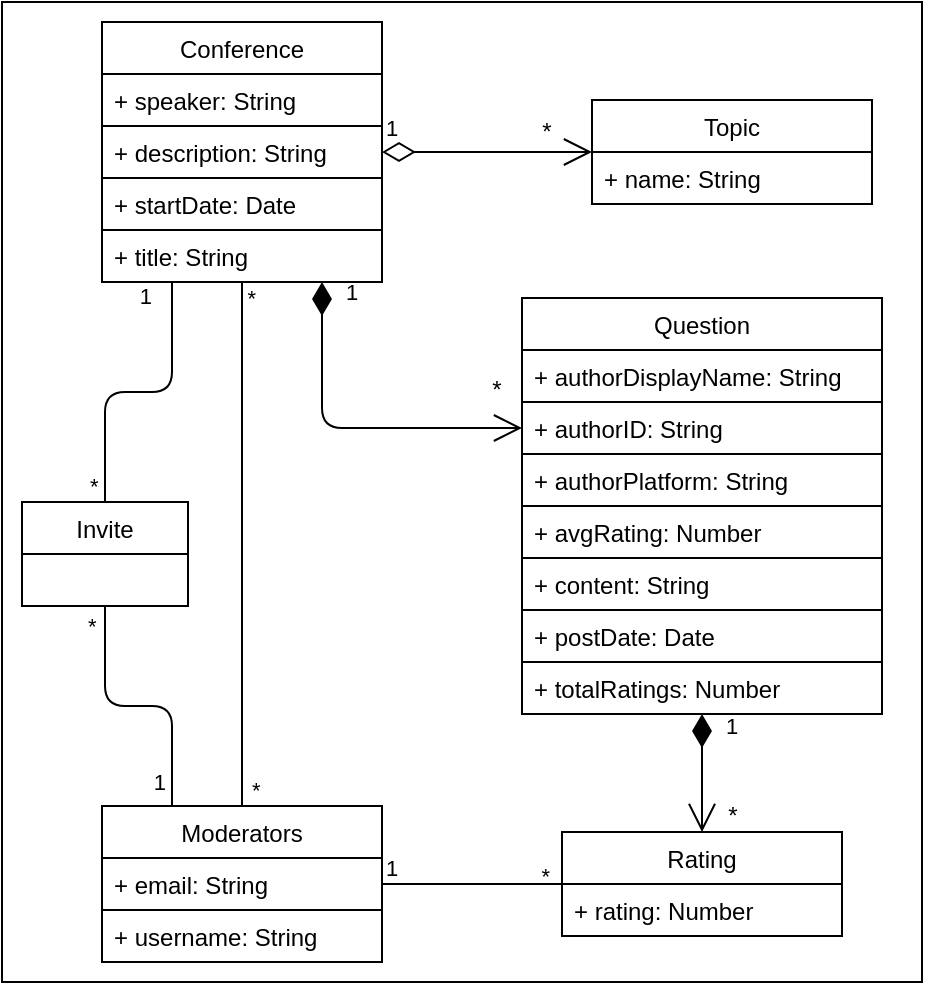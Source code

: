 <mxfile version="13.10.0" type="embed">
    <diagram id="NQPIBU51N4r4HcMWRRt7" name="Page-1">
        <mxGraphModel dx="828" dy="617" grid="1" gridSize="10" guides="1" tooltips="1" connect="1" arrows="1" fold="1" page="0" pageScale="1" pageWidth="800" pageHeight="600" background="#ffffff" math="0" shadow="0">
            <root>
                <mxCell id="0"/>
                <mxCell id="1" parent="0"/>
                <mxCell id="64" value="" style="rounded=0;whiteSpace=wrap;html=1;" vertex="1" parent="1">
                    <mxGeometry x="40" y="90" width="460" height="490" as="geometry"/>
                </mxCell>
                <mxCell id="36" value="Rating" style="swimlane;fontStyle=0;childLayout=stackLayout;horizontal=1;startSize=26;fillColor=none;horizontalStack=0;resizeParent=1;resizeParentMax=0;resizeLast=0;collapsible=1;marginBottom=0;labelBackgroundColor=none;fontColor=#000000;strokeColor=#000000;" parent="1" vertex="1">
                    <mxGeometry x="320" y="505" width="140" height="52" as="geometry"/>
                </mxCell>
                <mxCell id="38" value="+ rating: Number" style="text;strokeColor=#000000;fillColor=none;align=left;verticalAlign=top;spacingLeft=4;spacingRight=4;overflow=hidden;rotatable=0;points=[[0,0.5],[1,0.5]];portConstraint=eastwest;fontColor=#000000;" parent="36" vertex="1">
                    <mxGeometry y="26" width="140" height="26" as="geometry"/>
                </mxCell>
                <mxCell id="10" value="Conference" style="swimlane;fontStyle=0;childLayout=stackLayout;horizontal=1;startSize=26;fillColor=none;horizontalStack=0;resizeParent=1;resizeParentMax=0;resizeLast=0;collapsible=1;marginBottom=0;labelBackgroundColor=none;fontColor=#000000;strokeColor=#000000;" parent="1" vertex="1">
                    <mxGeometry x="90" y="100" width="140" height="130" as="geometry">
                        <mxRectangle x="90" y="100" width="90" height="26" as="alternateBounds"/>
                    </mxGeometry>
                </mxCell>
                <mxCell id="11" value="+ speaker: String" style="text;strokeColor=#000000;fillColor=none;align=left;verticalAlign=top;spacingLeft=4;spacingRight=4;overflow=hidden;rotatable=0;points=[[0,0.5],[1,0.5]];portConstraint=eastwest;fontColor=#000000;" parent="10" vertex="1">
                    <mxGeometry y="26" width="140" height="26" as="geometry"/>
                </mxCell>
                <mxCell id="12" value="+ description: String" style="text;strokeColor=#000000;fillColor=none;align=left;verticalAlign=top;spacingLeft=4;spacingRight=4;overflow=hidden;rotatable=0;points=[[0,0.5],[1,0.5]];portConstraint=eastwest;fontColor=#000000;" parent="10" vertex="1">
                    <mxGeometry y="52" width="140" height="26" as="geometry"/>
                </mxCell>
                <mxCell id="13" value="+ startDate: Date" style="text;strokeColor=#000000;fillColor=none;align=left;verticalAlign=top;spacingLeft=4;spacingRight=4;overflow=hidden;rotatable=0;points=[[0,0.5],[1,0.5]];portConstraint=eastwest;fontColor=#000000;" parent="10" vertex="1">
                    <mxGeometry y="78" width="140" height="26" as="geometry"/>
                </mxCell>
                <mxCell id="17" value="+ title: String" style="text;strokeColor=#000000;fillColor=none;align=left;verticalAlign=top;spacingLeft=4;spacingRight=4;overflow=hidden;rotatable=0;points=[[0,0.5],[1,0.5]];portConstraint=eastwest;fontColor=#000000;" parent="10" vertex="1">
                    <mxGeometry y="104" width="140" height="26" as="geometry"/>
                </mxCell>
                <mxCell id="20" value="Topic" style="swimlane;fontStyle=0;childLayout=stackLayout;horizontal=1;startSize=26;fillColor=none;horizontalStack=0;resizeParent=1;resizeParentMax=0;resizeLast=0;collapsible=1;marginBottom=0;labelBackgroundColor=none;fontColor=#000000;strokeColor=#000000;" parent="1" vertex="1">
                    <mxGeometry x="335" y="139" width="140" height="52" as="geometry"/>
                </mxCell>
                <mxCell id="21" value="+ name: String" style="text;strokeColor=#000000;fillColor=none;align=left;verticalAlign=top;spacingLeft=4;spacingRight=4;overflow=hidden;rotatable=0;points=[[0,0.5],[1,0.5]];portConstraint=eastwest;fontColor=#000000;" parent="20" vertex="1">
                    <mxGeometry y="26" width="140" height="26" as="geometry"/>
                </mxCell>
                <mxCell id="24" value="1" style="endArrow=open;html=1;endSize=12;startArrow=diamondThin;startSize=14;startFill=0;align=left;verticalAlign=bottom;exitX=1;exitY=0.5;exitDx=0;exitDy=0;fontColor=#000000;strokeColor=#000000;labelBackgroundColor=none;" parent="1" source="12" target="20" edge="1">
                    <mxGeometry x="-1" y="3" relative="1" as="geometry">
                        <mxPoint x="320" y="320" as="sourcePoint"/>
                        <mxPoint x="480" y="320" as="targetPoint"/>
                    </mxGeometry>
                </mxCell>
                <mxCell id="25" value="*" style="text;html=1;align=center;verticalAlign=middle;resizable=0;points=[];autosize=1;fontColor=#000000;strokeColor=none;" parent="1" vertex="1">
                    <mxGeometry x="302" y="145" width="20" height="20" as="geometry"/>
                </mxCell>
                <mxCell id="26" value="Question" style="swimlane;fontStyle=0;childLayout=stackLayout;horizontal=1;startSize=26;fillColor=none;horizontalStack=0;resizeParent=1;resizeParentMax=0;resizeLast=0;collapsible=1;marginBottom=0;labelBackgroundColor=none;fontColor=#000000;strokeColor=#000000;" parent="1" vertex="1">
                    <mxGeometry x="300" y="238" width="180" height="208" as="geometry"/>
                </mxCell>
                <mxCell id="27" value="+ authorDisplayName: String&#10;" style="text;strokeColor=#000000;fillColor=none;align=left;verticalAlign=top;spacingLeft=4;spacingRight=4;overflow=hidden;rotatable=0;points=[[0,0.5],[1,0.5]];portConstraint=eastwest;fontColor=#000000;" parent="26" vertex="1">
                    <mxGeometry y="26" width="180" height="26" as="geometry"/>
                </mxCell>
                <mxCell id="28" value="+ authorID: String" style="text;strokeColor=#000000;fillColor=none;align=left;verticalAlign=top;spacingLeft=4;spacingRight=4;overflow=hidden;rotatable=0;points=[[0,0.5],[1,0.5]];portConstraint=eastwest;fontColor=#000000;" parent="26" vertex="1">
                    <mxGeometry y="52" width="180" height="26" as="geometry"/>
                </mxCell>
                <mxCell id="29" value="+ authorPlatform: String" style="text;strokeColor=#000000;fillColor=none;align=left;verticalAlign=top;spacingLeft=4;spacingRight=4;overflow=hidden;rotatable=0;points=[[0,0.5],[1,0.5]];portConstraint=eastwest;fontColor=#000000;" parent="26" vertex="1">
                    <mxGeometry y="78" width="180" height="26" as="geometry"/>
                </mxCell>
                <mxCell id="32" value="+ avgRating: Number" style="text;strokeColor=#000000;fillColor=none;align=left;verticalAlign=top;spacingLeft=4;spacingRight=4;overflow=hidden;rotatable=0;points=[[0,0.5],[1,0.5]];portConstraint=eastwest;fontColor=#000000;" parent="26" vertex="1">
                    <mxGeometry y="104" width="180" height="26" as="geometry"/>
                </mxCell>
                <mxCell id="33" value="+ content: String" style="text;strokeColor=#000000;fillColor=none;align=left;verticalAlign=top;spacingLeft=4;spacingRight=4;overflow=hidden;rotatable=0;points=[[0,0.5],[1,0.5]];portConstraint=eastwest;fontColor=#000000;" parent="26" vertex="1">
                    <mxGeometry y="130" width="180" height="26" as="geometry"/>
                </mxCell>
                <mxCell id="34" value="+ postDate: Date" style="text;strokeColor=#000000;fillColor=none;align=left;verticalAlign=top;spacingLeft=4;spacingRight=4;overflow=hidden;rotatable=0;points=[[0,0.5],[1,0.5]];portConstraint=eastwest;fontColor=#000000;" parent="26" vertex="1">
                    <mxGeometry y="156" width="180" height="26" as="geometry"/>
                </mxCell>
                <mxCell id="35" value="+ totalRatings: Number" style="text;strokeColor=#000000;fillColor=none;align=left;verticalAlign=top;spacingLeft=4;spacingRight=4;overflow=hidden;rotatable=0;points=[[0,0.5],[1,0.5]];portConstraint=eastwest;fontColor=#000000;" parent="26" vertex="1">
                    <mxGeometry y="182" width="180" height="26" as="geometry"/>
                </mxCell>
                <mxCell id="30" value="1" style="endArrow=open;html=1;endSize=12;startArrow=diamondThin;startSize=14;startFill=1;edgeStyle=orthogonalEdgeStyle;align=left;verticalAlign=bottom;entryX=0;entryY=0.5;entryDx=0;entryDy=0;fontColor=#000000;strokeColor=#000000;labelBackgroundColor=none;" parent="1" source="10" target="28" edge="1">
                    <mxGeometry x="-0.844" y="10" relative="1" as="geometry">
                        <mxPoint x="380" y="360" as="sourcePoint"/>
                        <mxPoint x="540" y="360" as="targetPoint"/>
                        <mxPoint as="offset"/>
                        <Array as="points">
                            <mxPoint x="200" y="303"/>
                        </Array>
                    </mxGeometry>
                </mxCell>
                <mxCell id="31" value="*" style="text;html=1;align=center;verticalAlign=middle;resizable=0;points=[];autosize=1;fontColor=#000000;strokeColor=none;" parent="1" vertex="1">
                    <mxGeometry x="277" y="274" width="20" height="20" as="geometry"/>
                </mxCell>
                <mxCell id="40" value="1" style="endArrow=open;html=1;endSize=12;startArrow=diamondThin;startSize=14;startFill=1;align=left;verticalAlign=bottom;fontColor=#000000;strokeColor=#000000;fillColor=none;labelBackgroundColor=none;" parent="1" target="36" edge="1" source="26">
                    <mxGeometry x="-0.489" y="10" relative="1" as="geometry">
                        <mxPoint x="480.0" y="373.988" as="sourcePoint"/>
                        <mxPoint x="643.94" y="498" as="targetPoint"/>
                        <mxPoint as="offset"/>
                    </mxGeometry>
                </mxCell>
                <mxCell id="41" value="*" style="text;html=1;align=center;verticalAlign=middle;resizable=0;points=[];autosize=1;fontColor=#000000;strokeColor=none;" parent="1" vertex="1">
                    <mxGeometry x="395" y="487" width="20" height="20" as="geometry"/>
                </mxCell>
                <mxCell id="42" value="Moderators" style="swimlane;fontStyle=0;childLayout=stackLayout;horizontal=1;startSize=26;fillColor=none;horizontalStack=0;resizeParent=1;resizeParentMax=0;resizeLast=0;collapsible=1;marginBottom=0;labelBackgroundColor=none;fontColor=#000000;strokeColor=#000000;" parent="1" vertex="1">
                    <mxGeometry x="90" y="492" width="140" height="78" as="geometry"/>
                </mxCell>
                <mxCell id="43" value="+ email: String" style="text;strokeColor=#000000;fillColor=none;align=left;verticalAlign=top;spacingLeft=4;spacingRight=4;overflow=hidden;rotatable=0;points=[[0,0.5],[1,0.5]];portConstraint=eastwest;fontColor=#000000;" parent="42" vertex="1">
                    <mxGeometry y="26" width="140" height="26" as="geometry"/>
                </mxCell>
                <mxCell id="44" value="+ username: String" style="text;strokeColor=#000000;fillColor=none;align=left;verticalAlign=top;spacingLeft=4;spacingRight=4;overflow=hidden;rotatable=0;points=[[0,0.5],[1,0.5]];portConstraint=eastwest;fontColor=#000000;" parent="42" vertex="1">
                    <mxGeometry y="52" width="140" height="26" as="geometry"/>
                </mxCell>
                <mxCell id="46" value="" style="endArrow=none;html=1;fontColor=#000000;strokeColor=#000000;" parent="1" source="42" target="10" edge="1">
                    <mxGeometry relative="1" as="geometry">
                        <mxPoint x="108" y="492" as="sourcePoint"/>
                        <mxPoint x="645" y="442" as="targetPoint"/>
                    </mxGeometry>
                </mxCell>
                <mxCell id="47" value="*" style="edgeLabel;resizable=0;html=1;align=left;verticalAlign=bottom;fontColor=#000000;strokeColor=#000000;labelBackgroundColor=none;" parent="46" connectable="0" vertex="1">
                    <mxGeometry x="-1" relative="1" as="geometry">
                        <mxPoint x="3" as="offset"/>
                    </mxGeometry>
                </mxCell>
                <mxCell id="48" value="*" style="edgeLabel;resizable=0;html=1;align=right;verticalAlign=bottom;fontColor=#000000;strokeColor=#000000;labelBackgroundColor=none;" parent="46" connectable="0" vertex="1">
                    <mxGeometry x="1" relative="1" as="geometry">
                        <mxPoint x="7.94" y="16.06" as="offset"/>
                    </mxGeometry>
                </mxCell>
                <mxCell id="49" value="Invite" style="swimlane;fontStyle=0;childLayout=stackLayout;horizontal=1;startSize=26;fillColor=none;horizontalStack=0;resizeParent=1;resizeParentMax=0;resizeLast=0;collapsible=1;marginBottom=0;labelBackgroundColor=none;fontColor=#000000;strokeColor=#000000;" vertex="1" parent="1">
                    <mxGeometry x="50" y="340" width="83" height="52" as="geometry"/>
                </mxCell>
                <mxCell id="55" value="" style="endArrow=none;html=1;fontColor=#000000;strokeColor=#000000;" edge="1" parent="1" source="42" target="36">
                    <mxGeometry relative="1" as="geometry">
                        <mxPoint x="118" y="502" as="sourcePoint"/>
                        <mxPoint x="117.64" y="240.052" as="targetPoint"/>
                    </mxGeometry>
                </mxCell>
                <mxCell id="56" value="1" style="edgeLabel;resizable=0;html=1;align=left;verticalAlign=bottom;fontColor=#000000;strokeColor=#000000;labelBackgroundColor=none;" connectable="0" vertex="1" parent="55">
                    <mxGeometry x="-1" relative="1" as="geometry"/>
                </mxCell>
                <mxCell id="57" value="*" style="edgeLabel;resizable=0;html=1;align=right;verticalAlign=bottom;fontColor=#000000;strokeColor=#000000;labelBackgroundColor=none;" connectable="0" vertex="1" parent="55">
                    <mxGeometry x="1" relative="1" as="geometry">
                        <mxPoint x="-5.06" y="4.19" as="offset"/>
                    </mxGeometry>
                </mxCell>
                <mxCell id="58" value="" style="endArrow=none;html=1;fontColor=#000000;strokeColor=#000000;edgeStyle=orthogonalEdgeStyle;entryX=0.25;entryY=0;entryDx=0;entryDy=0;" edge="1" parent="1" source="49" target="42">
                    <mxGeometry relative="1" as="geometry">
                        <mxPoint x="118" y="502.0" as="sourcePoint"/>
                        <mxPoint x="117.64" y="240.052" as="targetPoint"/>
                    </mxGeometry>
                </mxCell>
                <mxCell id="59" value="*" style="edgeLabel;resizable=0;html=1;align=left;verticalAlign=bottom;fontColor=#000000;strokeColor=#000000;labelBackgroundColor=none;" connectable="0" vertex="1" parent="58">
                    <mxGeometry x="-1" relative="1" as="geometry">
                        <mxPoint x="-10.52" y="18" as="offset"/>
                    </mxGeometry>
                </mxCell>
                <mxCell id="60" value="1" style="edgeLabel;resizable=0;html=1;align=right;verticalAlign=bottom;fontColor=#000000;strokeColor=#000000;labelBackgroundColor=none;" connectable="0" vertex="1" parent="58">
                    <mxGeometry x="1" relative="1" as="geometry">
                        <mxPoint x="-2.06" y="-3.94" as="offset"/>
                    </mxGeometry>
                </mxCell>
                <mxCell id="61" value="" style="endArrow=none;html=1;fontColor=#000000;strokeColor=#000000;edgeStyle=orthogonalEdgeStyle;entryX=0.25;entryY=1;entryDx=0;entryDy=0;" edge="1" parent="1" source="49" target="10">
                    <mxGeometry relative="1" as="geometry">
                        <mxPoint x="128" y="512.0" as="sourcePoint"/>
                        <mxPoint x="127.64" y="250.052" as="targetPoint"/>
                    </mxGeometry>
                </mxCell>
                <mxCell id="62" value="*" style="edgeLabel;resizable=0;html=1;align=left;verticalAlign=bottom;fontColor=#000000;strokeColor=#000000;labelBackgroundColor=none;" connectable="0" vertex="1" parent="61">
                    <mxGeometry x="-1" relative="1" as="geometry">
                        <mxPoint x="-9.77" as="offset"/>
                    </mxGeometry>
                </mxCell>
                <mxCell id="63" value="1" style="edgeLabel;resizable=0;html=1;align=right;verticalAlign=bottom;fontColor=#000000;strokeColor=#000000;labelBackgroundColor=none;" connectable="0" vertex="1" parent="61">
                    <mxGeometry x="1" relative="1" as="geometry">
                        <mxPoint x="-9.06" y="15.06" as="offset"/>
                    </mxGeometry>
                </mxCell>
            </root>
        </mxGraphModel>
    </diagram>
</mxfile>